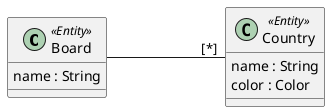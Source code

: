 @startuml
class Board <<Entity>> {
	name : String
}

class Country << Entity >> {
	name : String
	color : Color
}

Board - "[*]" Country : "\t\t\t"
@enduml